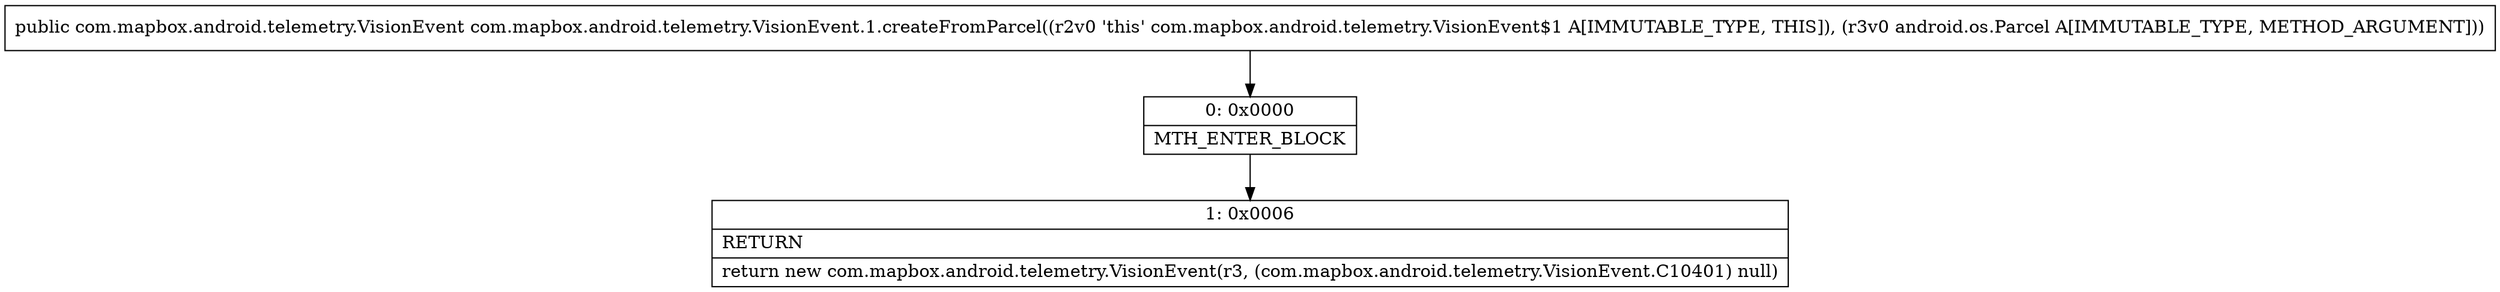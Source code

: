 digraph "CFG forcom.mapbox.android.telemetry.VisionEvent.1.createFromParcel(Landroid\/os\/Parcel;)Lcom\/mapbox\/android\/telemetry\/VisionEvent;" {
Node_0 [shape=record,label="{0\:\ 0x0000|MTH_ENTER_BLOCK\l}"];
Node_1 [shape=record,label="{1\:\ 0x0006|RETURN\l|return new com.mapbox.android.telemetry.VisionEvent(r3, (com.mapbox.android.telemetry.VisionEvent.C10401) null)\l}"];
MethodNode[shape=record,label="{public com.mapbox.android.telemetry.VisionEvent com.mapbox.android.telemetry.VisionEvent.1.createFromParcel((r2v0 'this' com.mapbox.android.telemetry.VisionEvent$1 A[IMMUTABLE_TYPE, THIS]), (r3v0 android.os.Parcel A[IMMUTABLE_TYPE, METHOD_ARGUMENT])) }"];
MethodNode -> Node_0;
Node_0 -> Node_1;
}


